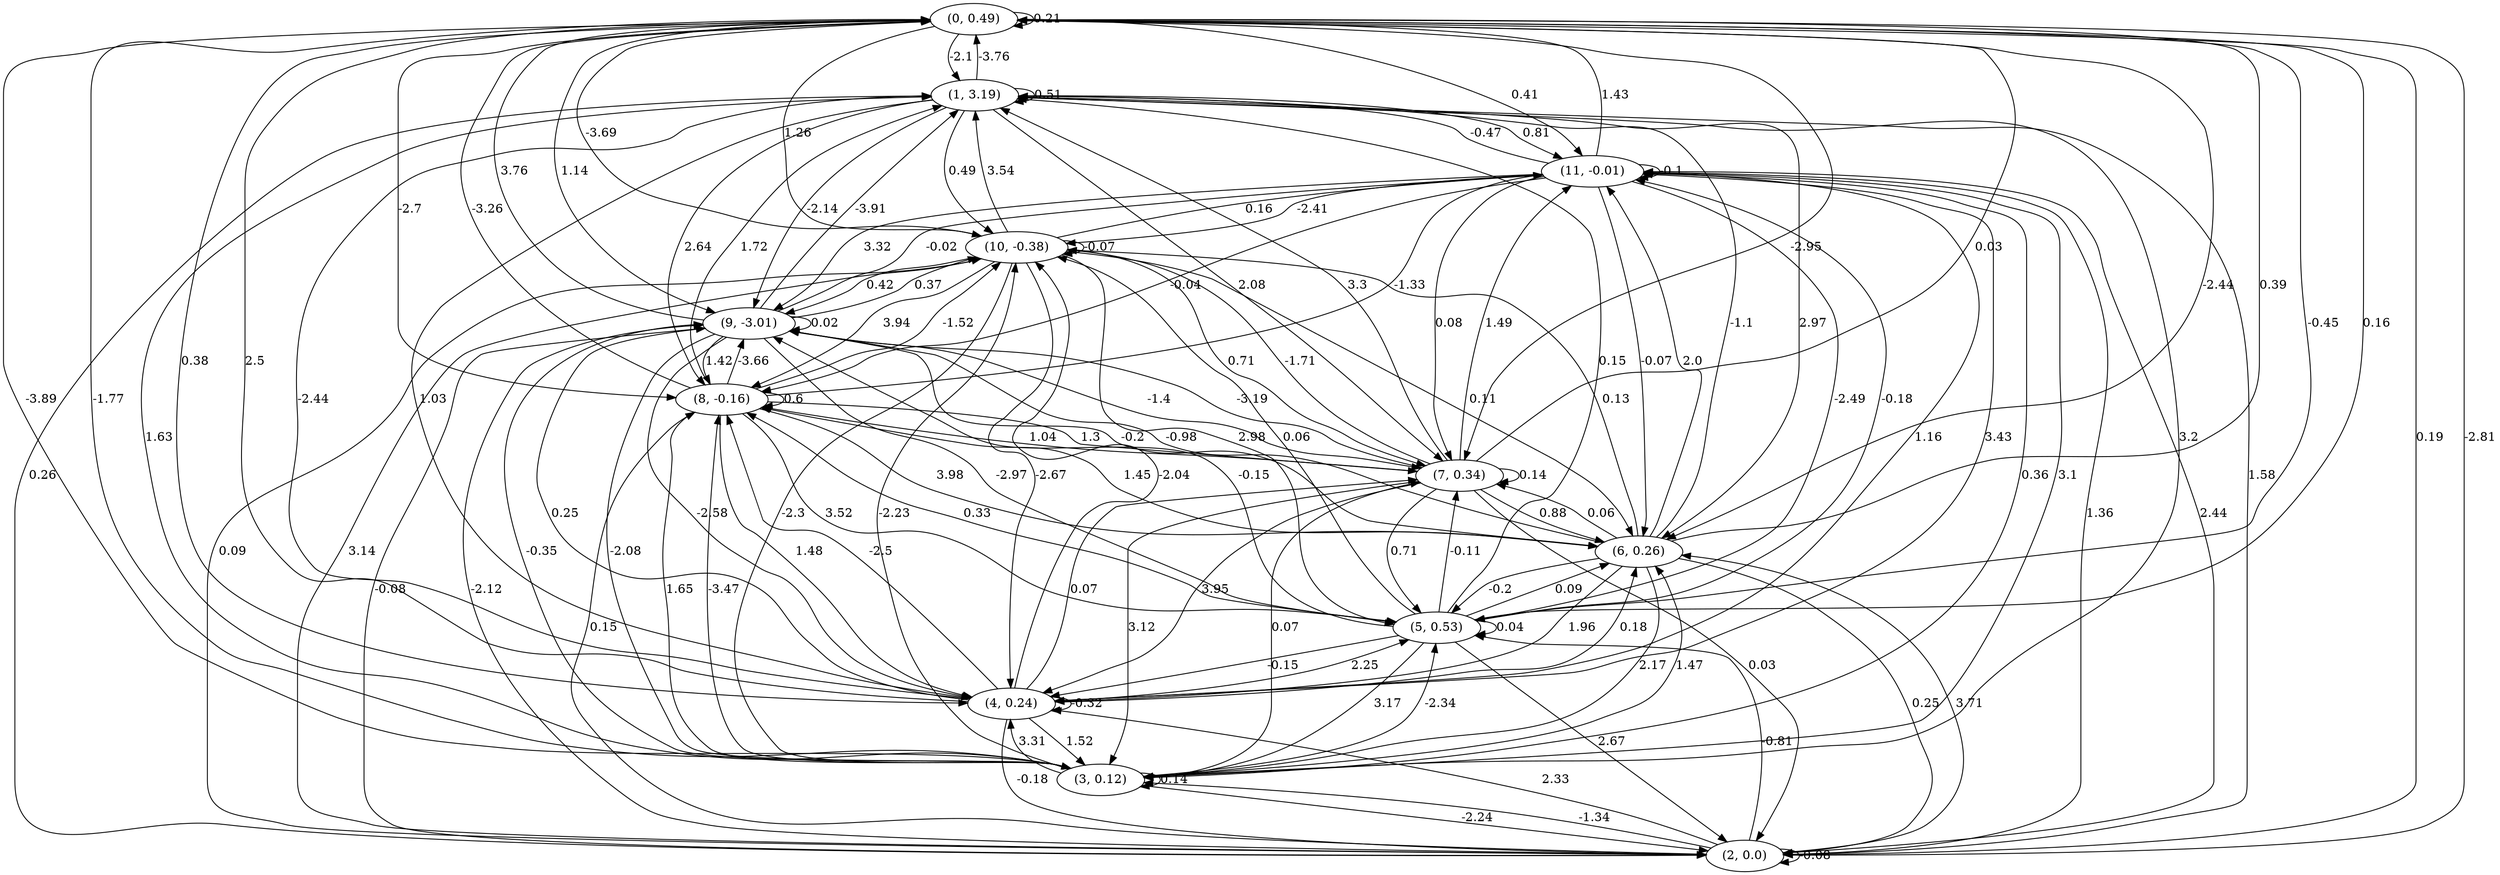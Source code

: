 digraph {
    0 [ label = "(0, 0.49)" ]
    1 [ label = "(1, 3.19)" ]
    2 [ label = "(2, 0.0)" ]
    3 [ label = "(3, 0.12)" ]
    4 [ label = "(4, 0.24)" ]
    5 [ label = "(5, 0.53)" ]
    6 [ label = "(6, 0.26)" ]
    7 [ label = "(7, 0.34)" ]
    8 [ label = "(8, -0.16)" ]
    9 [ label = "(9, -3.01)" ]
    10 [ label = "(10, -0.38)" ]
    11 [ label = "(11, -0.01)" ]
    0 -> 0 [ label = "0.21" ]
    1 -> 1 [ label = "0.51" ]
    2 -> 2 [ label = "-0.08" ]
    3 -> 3 [ label = "0.14" ]
    4 -> 4 [ label = "-0.32" ]
    5 -> 5 [ label = "0.04" ]
    7 -> 7 [ label = "0.14" ]
    8 -> 8 [ label = "0.6" ]
    9 -> 9 [ label = "0.02" ]
    10 -> 10 [ label = "-0.07" ]
    11 -> 11 [ label = "-0.1" ]
    1 -> 0 [ label = "-3.76" ]
    2 -> 0 [ label = "-2.81" ]
    3 -> 0 [ label = "-1.77" ]
    4 -> 0 [ label = "2.5" ]
    5 -> 0 [ label = "0.16" ]
    6 -> 0 [ label = "0.39" ]
    7 -> 0 [ label = "0.03" ]
    8 -> 0 [ label = "-3.26" ]
    9 -> 0 [ label = "3.76" ]
    10 -> 0 [ label = "-3.69" ]
    11 -> 0 [ label = "1.43" ]
    0 -> 1 [ label = "-2.1" ]
    2 -> 1 [ label = "0.26" ]
    3 -> 1 [ label = "1.63" ]
    4 -> 1 [ label = "-2.44" ]
    5 -> 1 [ label = "0.15" ]
    6 -> 1 [ label = "-1.1" ]
    7 -> 1 [ label = "3.3" ]
    8 -> 1 [ label = "1.72" ]
    9 -> 1 [ label = "-3.91" ]
    10 -> 1 [ label = "3.54" ]
    11 -> 1 [ label = "-0.47" ]
    0 -> 2 [ label = "0.19" ]
    1 -> 2 [ label = "1.58" ]
    3 -> 2 [ label = "-2.24" ]
    4 -> 2 [ label = "-0.18" ]
    5 -> 2 [ label = "2.67" ]
    6 -> 2 [ label = "0.25" ]
    7 -> 2 [ label = "0.03" ]
    9 -> 2 [ label = "-0.08" ]
    10 -> 2 [ label = "0.09" ]
    11 -> 2 [ label = "1.36" ]
    0 -> 3 [ label = "-3.89" ]
    1 -> 3 [ label = "3.2" ]
    2 -> 3 [ label = "-1.34" ]
    4 -> 3 [ label = "1.52" ]
    5 -> 3 [ label = "3.17" ]
    6 -> 3 [ label = "2.17" ]
    7 -> 3 [ label = "3.12" ]
    8 -> 3 [ label = "1.65" ]
    9 -> 3 [ label = "-2.08" ]
    10 -> 3 [ label = "-2.3" ]
    11 -> 3 [ label = "0.36" ]
    0 -> 4 [ label = "0.38" ]
    1 -> 4 [ label = "1.03" ]
    2 -> 4 [ label = "2.33" ]
    3 -> 4 [ label = "3.31" ]
    5 -> 4 [ label = "-0.15" ]
    6 -> 4 [ label = "1.96" ]
    7 -> 4 [ label = "3.95" ]
    8 -> 4 [ label = "1.48" ]
    9 -> 4 [ label = "-2.58" ]
    10 -> 4 [ label = "-2.67" ]
    11 -> 4 [ label = "1.16" ]
    0 -> 5 [ label = "-0.45" ]
    2 -> 5 [ label = "-0.81" ]
    3 -> 5 [ label = "-2.34" ]
    4 -> 5 [ label = "2.25" ]
    6 -> 5 [ label = "-0.2" ]
    7 -> 5 [ label = "0.71" ]
    8 -> 5 [ label = "3.52" ]
    9 -> 5 [ label = "-2.97" ]
    10 -> 5 [ label = "2.98" ]
    11 -> 5 [ label = "-2.49" ]
    0 -> 6 [ label = "-2.44" ]
    1 -> 6 [ label = "2.97" ]
    2 -> 6 [ label = "3.71" ]
    3 -> 6 [ label = "1.47" ]
    4 -> 6 [ label = "0.18" ]
    5 -> 6 [ label = "0.09" ]
    7 -> 6 [ label = "0.88" ]
    8 -> 6 [ label = "3.98" ]
    9 -> 6 [ label = "-0.2" ]
    10 -> 6 [ label = "0.11" ]
    11 -> 6 [ label = "-0.07" ]
    0 -> 7 [ label = "-2.95" ]
    1 -> 7 [ label = "2.08" ]
    3 -> 7 [ label = "0.07" ]
    4 -> 7 [ label = "0.07" ]
    5 -> 7 [ label = "-0.11" ]
    6 -> 7 [ label = "0.06" ]
    8 -> 7 [ label = "1.3" ]
    9 -> 7 [ label = "-1.4" ]
    10 -> 7 [ label = "0.71" ]
    11 -> 7 [ label = "0.08" ]
    0 -> 8 [ label = "-2.7" ]
    1 -> 8 [ label = "2.64" ]
    2 -> 8 [ label = "0.15" ]
    3 -> 8 [ label = "-3.47" ]
    4 -> 8 [ label = "-2.5" ]
    5 -> 8 [ label = "0.33" ]
    6 -> 8 [ label = "1.45" ]
    7 -> 8 [ label = "1.04" ]
    9 -> 8 [ label = "1.42" ]
    10 -> 8 [ label = "3.94" ]
    11 -> 8 [ label = "-0.04" ]
    0 -> 9 [ label = "1.14" ]
    1 -> 9 [ label = "-2.14" ]
    2 -> 9 [ label = "-2.12" ]
    3 -> 9 [ label = "-0.35" ]
    4 -> 9 [ label = "0.25" ]
    5 -> 9 [ label = "-0.15" ]
    6 -> 9 [ label = "-0.98" ]
    7 -> 9 [ label = "-3.19" ]
    8 -> 9 [ label = "-3.66" ]
    10 -> 9 [ label = "0.42" ]
    11 -> 9 [ label = "3.32" ]
    0 -> 10 [ label = "1.26" ]
    1 -> 10 [ label = "0.49" ]
    2 -> 10 [ label = "3.14" ]
    3 -> 10 [ label = "-2.23" ]
    4 -> 10 [ label = "-2.04" ]
    5 -> 10 [ label = "0.06" ]
    6 -> 10 [ label = "0.13" ]
    7 -> 10 [ label = "-1.71" ]
    8 -> 10 [ label = "-1.52" ]
    9 -> 10 [ label = "0.37" ]
    11 -> 10 [ label = "-2.41" ]
    0 -> 11 [ label = "0.41" ]
    1 -> 11 [ label = "0.81" ]
    2 -> 11 [ label = "2.44" ]
    3 -> 11 [ label = "3.1" ]
    4 -> 11 [ label = "3.43" ]
    5 -> 11 [ label = "-0.18" ]
    6 -> 11 [ label = "2.0" ]
    7 -> 11 [ label = "1.49" ]
    8 -> 11 [ label = "-1.33" ]
    9 -> 11 [ label = "-0.02" ]
    10 -> 11 [ label = "0.16" ]
}

